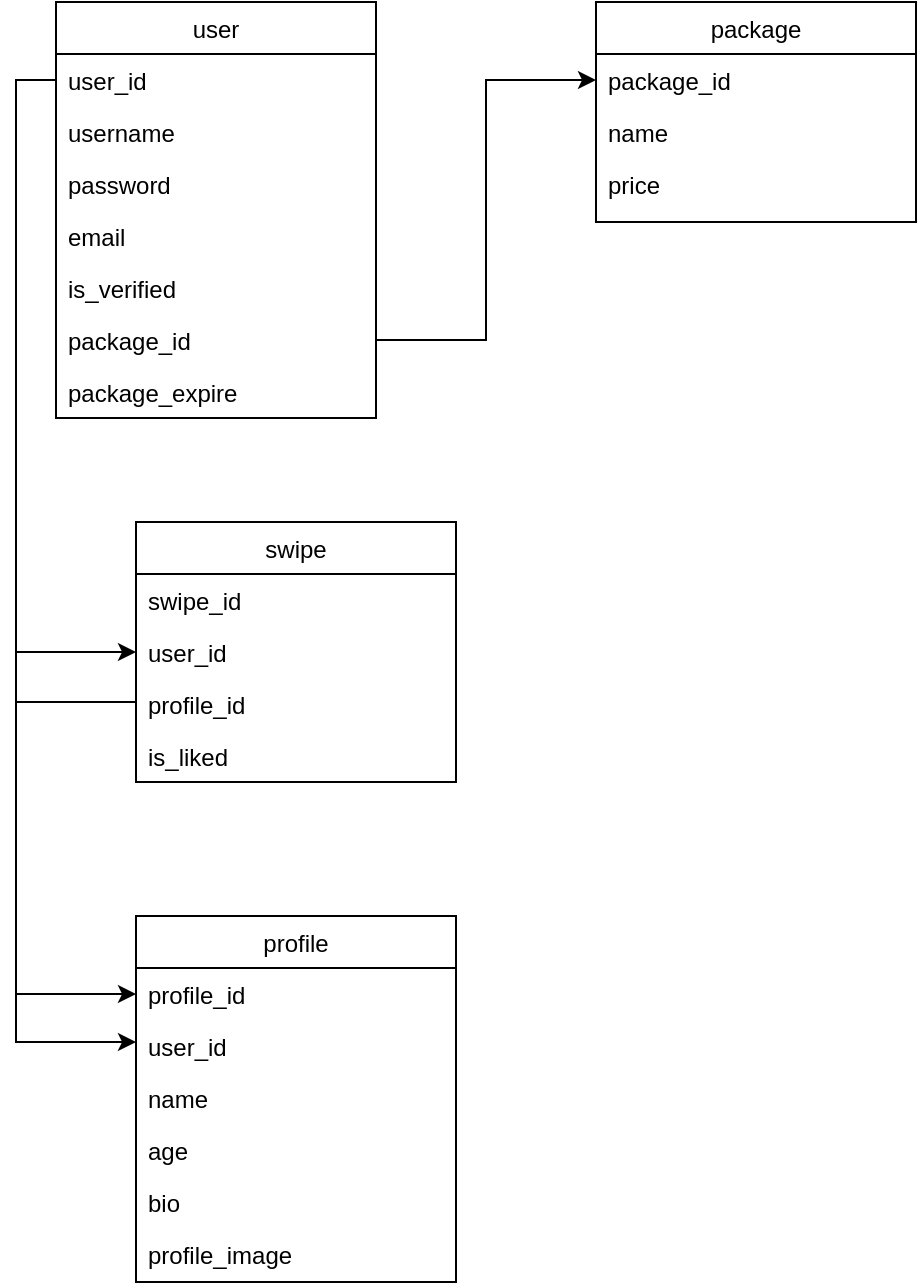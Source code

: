 <mxfile version="21.3.7" type="device">
  <diagram id="C5RBs43oDa-KdzZeNtuy" name="Page-1">
    <mxGraphModel dx="1434" dy="796" grid="1" gridSize="10" guides="1" tooltips="1" connect="1" arrows="1" fold="1" page="1" pageScale="1" pageWidth="827" pageHeight="1169" math="0" shadow="0">
      <root>
        <mxCell id="WIyWlLk6GJQsqaUBKTNV-0" />
        <mxCell id="WIyWlLk6GJQsqaUBKTNV-1" parent="WIyWlLk6GJQsqaUBKTNV-0" />
        <mxCell id="zkfFHV4jXpPFQw0GAbJ--17" value="package" style="swimlane;fontStyle=0;align=center;verticalAlign=top;childLayout=stackLayout;horizontal=1;startSize=26;horizontalStack=0;resizeParent=1;resizeLast=0;collapsible=1;marginBottom=0;rounded=0;shadow=0;strokeWidth=1;" parent="WIyWlLk6GJQsqaUBKTNV-1" vertex="1">
          <mxGeometry x="340" y="70" width="160" height="110" as="geometry">
            <mxRectangle x="550" y="140" width="160" height="26" as="alternateBounds" />
          </mxGeometry>
        </mxCell>
        <mxCell id="zkfFHV4jXpPFQw0GAbJ--18" value="package_id" style="text;align=left;verticalAlign=top;spacingLeft=4;spacingRight=4;overflow=hidden;rotatable=0;points=[[0,0.5],[1,0.5]];portConstraint=eastwest;" parent="zkfFHV4jXpPFQw0GAbJ--17" vertex="1">
          <mxGeometry y="26" width="160" height="26" as="geometry" />
        </mxCell>
        <mxCell id="zkfFHV4jXpPFQw0GAbJ--19" value="name" style="text;align=left;verticalAlign=top;spacingLeft=4;spacingRight=4;overflow=hidden;rotatable=0;points=[[0,0.5],[1,0.5]];portConstraint=eastwest;rounded=0;shadow=0;html=0;" parent="zkfFHV4jXpPFQw0GAbJ--17" vertex="1">
          <mxGeometry y="52" width="160" height="26" as="geometry" />
        </mxCell>
        <mxCell id="zkfFHV4jXpPFQw0GAbJ--20" value="price" style="text;align=left;verticalAlign=top;spacingLeft=4;spacingRight=4;overflow=hidden;rotatable=0;points=[[0,0.5],[1,0.5]];portConstraint=eastwest;rounded=0;shadow=0;html=0;" parent="zkfFHV4jXpPFQw0GAbJ--17" vertex="1">
          <mxGeometry y="78" width="160" height="26" as="geometry" />
        </mxCell>
        <mxCell id="HhShP4g9UlHJ_TxuAbMz-0" value="user" style="swimlane;fontStyle=0;align=center;verticalAlign=top;childLayout=stackLayout;horizontal=1;startSize=26;horizontalStack=0;resizeParent=1;resizeLast=0;collapsible=1;marginBottom=0;rounded=0;shadow=0;strokeWidth=1;" parent="WIyWlLk6GJQsqaUBKTNV-1" vertex="1">
          <mxGeometry x="70" y="70" width="160" height="208" as="geometry">
            <mxRectangle x="550" y="140" width="160" height="26" as="alternateBounds" />
          </mxGeometry>
        </mxCell>
        <mxCell id="HhShP4g9UlHJ_TxuAbMz-1" value="user_id" style="text;align=left;verticalAlign=top;spacingLeft=4;spacingRight=4;overflow=hidden;rotatable=0;points=[[0,0.5],[1,0.5]];portConstraint=eastwest;" parent="HhShP4g9UlHJ_TxuAbMz-0" vertex="1">
          <mxGeometry y="26" width="160" height="26" as="geometry" />
        </mxCell>
        <mxCell id="HhShP4g9UlHJ_TxuAbMz-2" value="username" style="text;align=left;verticalAlign=top;spacingLeft=4;spacingRight=4;overflow=hidden;rotatable=0;points=[[0,0.5],[1,0.5]];portConstraint=eastwest;rounded=0;shadow=0;html=0;" parent="HhShP4g9UlHJ_TxuAbMz-0" vertex="1">
          <mxGeometry y="52" width="160" height="26" as="geometry" />
        </mxCell>
        <mxCell id="HhShP4g9UlHJ_TxuAbMz-3" value="password" style="text;align=left;verticalAlign=top;spacingLeft=4;spacingRight=4;overflow=hidden;rotatable=0;points=[[0,0.5],[1,0.5]];portConstraint=eastwest;rounded=0;shadow=0;html=0;" parent="HhShP4g9UlHJ_TxuAbMz-0" vertex="1">
          <mxGeometry y="78" width="160" height="26" as="geometry" />
        </mxCell>
        <mxCell id="HhShP4g9UlHJ_TxuAbMz-4" value="email" style="text;align=left;verticalAlign=top;spacingLeft=4;spacingRight=4;overflow=hidden;rotatable=0;points=[[0,0.5],[1,0.5]];portConstraint=eastwest;rounded=0;shadow=0;html=0;" parent="HhShP4g9UlHJ_TxuAbMz-0" vertex="1">
          <mxGeometry y="104" width="160" height="26" as="geometry" />
        </mxCell>
        <mxCell id="HhShP4g9UlHJ_TxuAbMz-5" value="is_verified" style="text;align=left;verticalAlign=top;spacingLeft=4;spacingRight=4;overflow=hidden;rotatable=0;points=[[0,0.5],[1,0.5]];portConstraint=eastwest;rounded=0;shadow=0;html=0;" parent="HhShP4g9UlHJ_TxuAbMz-0" vertex="1">
          <mxGeometry y="130" width="160" height="26" as="geometry" />
        </mxCell>
        <mxCell id="HhShP4g9UlHJ_TxuAbMz-7" value="package_id" style="text;align=left;verticalAlign=middle;spacingLeft=4;spacingRight=4;overflow=hidden;rotatable=0;points=[[0,0.5],[1,0.5]];portConstraint=eastwest;" parent="HhShP4g9UlHJ_TxuAbMz-0" vertex="1">
          <mxGeometry y="156" width="160" height="26" as="geometry" />
        </mxCell>
        <mxCell id="Ew9zlJp3Ty_GT77XkqWE-0" value="package_expire" style="text;align=left;verticalAlign=middle;spacingLeft=4;spacingRight=4;overflow=hidden;rotatable=0;points=[[0,0.5],[1,0.5]];portConstraint=eastwest;" parent="HhShP4g9UlHJ_TxuAbMz-0" vertex="1">
          <mxGeometry y="182" width="160" height="26" as="geometry" />
        </mxCell>
        <mxCell id="HhShP4g9UlHJ_TxuAbMz-19" style="edgeStyle=orthogonalEdgeStyle;rounded=0;orthogonalLoop=1;jettySize=auto;html=1;" parent="WIyWlLk6GJQsqaUBKTNV-1" source="HhShP4g9UlHJ_TxuAbMz-7" target="zkfFHV4jXpPFQw0GAbJ--18" edge="1">
          <mxGeometry relative="1" as="geometry" />
        </mxCell>
        <mxCell id="HhShP4g9UlHJ_TxuAbMz-21" value="swipe" style="swimlane;fontStyle=0;align=center;verticalAlign=top;childLayout=stackLayout;horizontal=1;startSize=26;horizontalStack=0;resizeParent=1;resizeLast=0;collapsible=1;marginBottom=0;rounded=0;shadow=0;strokeWidth=1;" parent="WIyWlLk6GJQsqaUBKTNV-1" vertex="1">
          <mxGeometry x="110" y="330" width="160" height="130" as="geometry">
            <mxRectangle x="550" y="140" width="160" height="26" as="alternateBounds" />
          </mxGeometry>
        </mxCell>
        <mxCell id="HhShP4g9UlHJ_TxuAbMz-32" value="swipe_id" style="text;align=left;verticalAlign=top;spacingLeft=4;spacingRight=4;overflow=hidden;rotatable=0;points=[[0,0.5],[1,0.5]];portConstraint=eastwest;" parent="HhShP4g9UlHJ_TxuAbMz-21" vertex="1">
          <mxGeometry y="26" width="160" height="26" as="geometry" />
        </mxCell>
        <mxCell id="HhShP4g9UlHJ_TxuAbMz-23" value="user_id" style="text;align=left;verticalAlign=top;spacingLeft=4;spacingRight=4;overflow=hidden;rotatable=0;points=[[0,0.5],[1,0.5]];portConstraint=eastwest;rounded=0;shadow=0;html=0;" parent="HhShP4g9UlHJ_TxuAbMz-21" vertex="1">
          <mxGeometry y="52" width="160" height="26" as="geometry" />
        </mxCell>
        <mxCell id="HhShP4g9UlHJ_TxuAbMz-24" value="profile_id" style="text;align=left;verticalAlign=top;spacingLeft=4;spacingRight=4;overflow=hidden;rotatable=0;points=[[0,0.5],[1,0.5]];portConstraint=eastwest;rounded=0;shadow=0;html=0;" parent="HhShP4g9UlHJ_TxuAbMz-21" vertex="1">
          <mxGeometry y="78" width="160" height="26" as="geometry" />
        </mxCell>
        <mxCell id="HhShP4g9UlHJ_TxuAbMz-25" value="is_liked" style="text;align=left;verticalAlign=top;spacingLeft=4;spacingRight=4;overflow=hidden;rotatable=0;points=[[0,0.5],[1,0.5]];portConstraint=eastwest;rounded=0;shadow=0;html=0;" parent="HhShP4g9UlHJ_TxuAbMz-21" vertex="1">
          <mxGeometry y="104" width="160" height="26" as="geometry" />
        </mxCell>
        <mxCell id="HhShP4g9UlHJ_TxuAbMz-31" style="edgeStyle=orthogonalEdgeStyle;rounded=0;orthogonalLoop=1;jettySize=auto;html=1;entryX=0;entryY=0.5;entryDx=0;entryDy=0;" parent="WIyWlLk6GJQsqaUBKTNV-1" source="HhShP4g9UlHJ_TxuAbMz-1" target="HhShP4g9UlHJ_TxuAbMz-23" edge="1">
          <mxGeometry relative="1" as="geometry">
            <mxPoint x="240" y="310" as="targetPoint" />
            <Array as="points">
              <mxPoint x="50" y="109" />
              <mxPoint x="50" y="395" />
            </Array>
          </mxGeometry>
        </mxCell>
        <mxCell id="HhShP4g9UlHJ_TxuAbMz-33" value="profile" style="swimlane;fontStyle=0;align=center;verticalAlign=top;childLayout=stackLayout;horizontal=1;startSize=26;horizontalStack=0;resizeParent=1;resizeLast=0;collapsible=1;marginBottom=0;rounded=0;shadow=0;strokeWidth=1;" parent="WIyWlLk6GJQsqaUBKTNV-1" vertex="1">
          <mxGeometry x="110" y="527" width="160" height="183" as="geometry">
            <mxRectangle x="550" y="140" width="160" height="26" as="alternateBounds" />
          </mxGeometry>
        </mxCell>
        <mxCell id="HhShP4g9UlHJ_TxuAbMz-34" value="profile_id" style="text;align=left;verticalAlign=top;spacingLeft=4;spacingRight=4;overflow=hidden;rotatable=0;points=[[0,0.5],[1,0.5]];portConstraint=eastwest;" parent="HhShP4g9UlHJ_TxuAbMz-33" vertex="1">
          <mxGeometry y="26" width="160" height="26" as="geometry" />
        </mxCell>
        <mxCell id="HhShP4g9UlHJ_TxuAbMz-35" value="user_id" style="text;align=left;verticalAlign=top;spacingLeft=4;spacingRight=4;overflow=hidden;rotatable=0;points=[[0,0.5],[1,0.5]];portConstraint=eastwest;rounded=0;shadow=0;html=0;" parent="HhShP4g9UlHJ_TxuAbMz-33" vertex="1">
          <mxGeometry y="52" width="160" height="26" as="geometry" />
        </mxCell>
        <mxCell id="HhShP4g9UlHJ_TxuAbMz-36" value="name" style="text;align=left;verticalAlign=top;spacingLeft=4;spacingRight=4;overflow=hidden;rotatable=0;points=[[0,0.5],[1,0.5]];portConstraint=eastwest;rounded=0;shadow=0;html=0;" parent="HhShP4g9UlHJ_TxuAbMz-33" vertex="1">
          <mxGeometry y="78" width="160" height="26" as="geometry" />
        </mxCell>
        <mxCell id="HhShP4g9UlHJ_TxuAbMz-37" value="age" style="text;align=left;verticalAlign=top;spacingLeft=4;spacingRight=4;overflow=hidden;rotatable=0;points=[[0,0.5],[1,0.5]];portConstraint=eastwest;rounded=0;shadow=0;html=0;" parent="HhShP4g9UlHJ_TxuAbMz-33" vertex="1">
          <mxGeometry y="104" width="160" height="26" as="geometry" />
        </mxCell>
        <mxCell id="HhShP4g9UlHJ_TxuAbMz-38" value="bio" style="text;align=left;verticalAlign=top;spacingLeft=4;spacingRight=4;overflow=hidden;rotatable=0;points=[[0,0.5],[1,0.5]];portConstraint=eastwest;rounded=0;shadow=0;html=0;" parent="HhShP4g9UlHJ_TxuAbMz-33" vertex="1">
          <mxGeometry y="130" width="160" height="26" as="geometry" />
        </mxCell>
        <mxCell id="HhShP4g9UlHJ_TxuAbMz-40" value="profile_image" style="text;align=left;verticalAlign=top;spacingLeft=4;spacingRight=4;overflow=hidden;rotatable=0;points=[[0,0.5],[1,0.5]];portConstraint=eastwest;" parent="HhShP4g9UlHJ_TxuAbMz-33" vertex="1">
          <mxGeometry y="156" width="160" height="26" as="geometry" />
        </mxCell>
        <mxCell id="HhShP4g9UlHJ_TxuAbMz-42" style="edgeStyle=orthogonalEdgeStyle;rounded=0;orthogonalLoop=1;jettySize=auto;html=1;" parent="WIyWlLk6GJQsqaUBKTNV-1" source="HhShP4g9UlHJ_TxuAbMz-24" target="HhShP4g9UlHJ_TxuAbMz-34" edge="1">
          <mxGeometry relative="1" as="geometry">
            <Array as="points">
              <mxPoint x="50" y="420" />
              <mxPoint x="50" y="566" />
            </Array>
          </mxGeometry>
        </mxCell>
        <mxCell id="Wy8vLWoUkw1vel5QVOW_-0" style="edgeStyle=orthogonalEdgeStyle;rounded=0;orthogonalLoop=1;jettySize=auto;html=1;" edge="1" parent="WIyWlLk6GJQsqaUBKTNV-1" source="HhShP4g9UlHJ_TxuAbMz-1" target="HhShP4g9UlHJ_TxuAbMz-35">
          <mxGeometry relative="1" as="geometry">
            <Array as="points">
              <mxPoint x="50" y="109" />
              <mxPoint x="50" y="590" />
            </Array>
          </mxGeometry>
        </mxCell>
      </root>
    </mxGraphModel>
  </diagram>
</mxfile>
